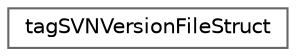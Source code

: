 digraph "类继承关系图"
{
 // LATEX_PDF_SIZE
  bgcolor="transparent";
  edge [fontname=Helvetica,fontsize=10,labelfontname=Helvetica,labelfontsize=10];
  node [fontname=Helvetica,fontsize=10,shape=box,height=0.2,width=0.4];
  rankdir="LR";
  Node0 [id="Node000000",label="tagSVNVersionFileStruct",height=0.2,width=0.4,color="grey40", fillcolor="white", style="filled",URL="$structtag_s_v_n_version_file_struct.html",tooltip="SVN 版本文件结构。"];
}
